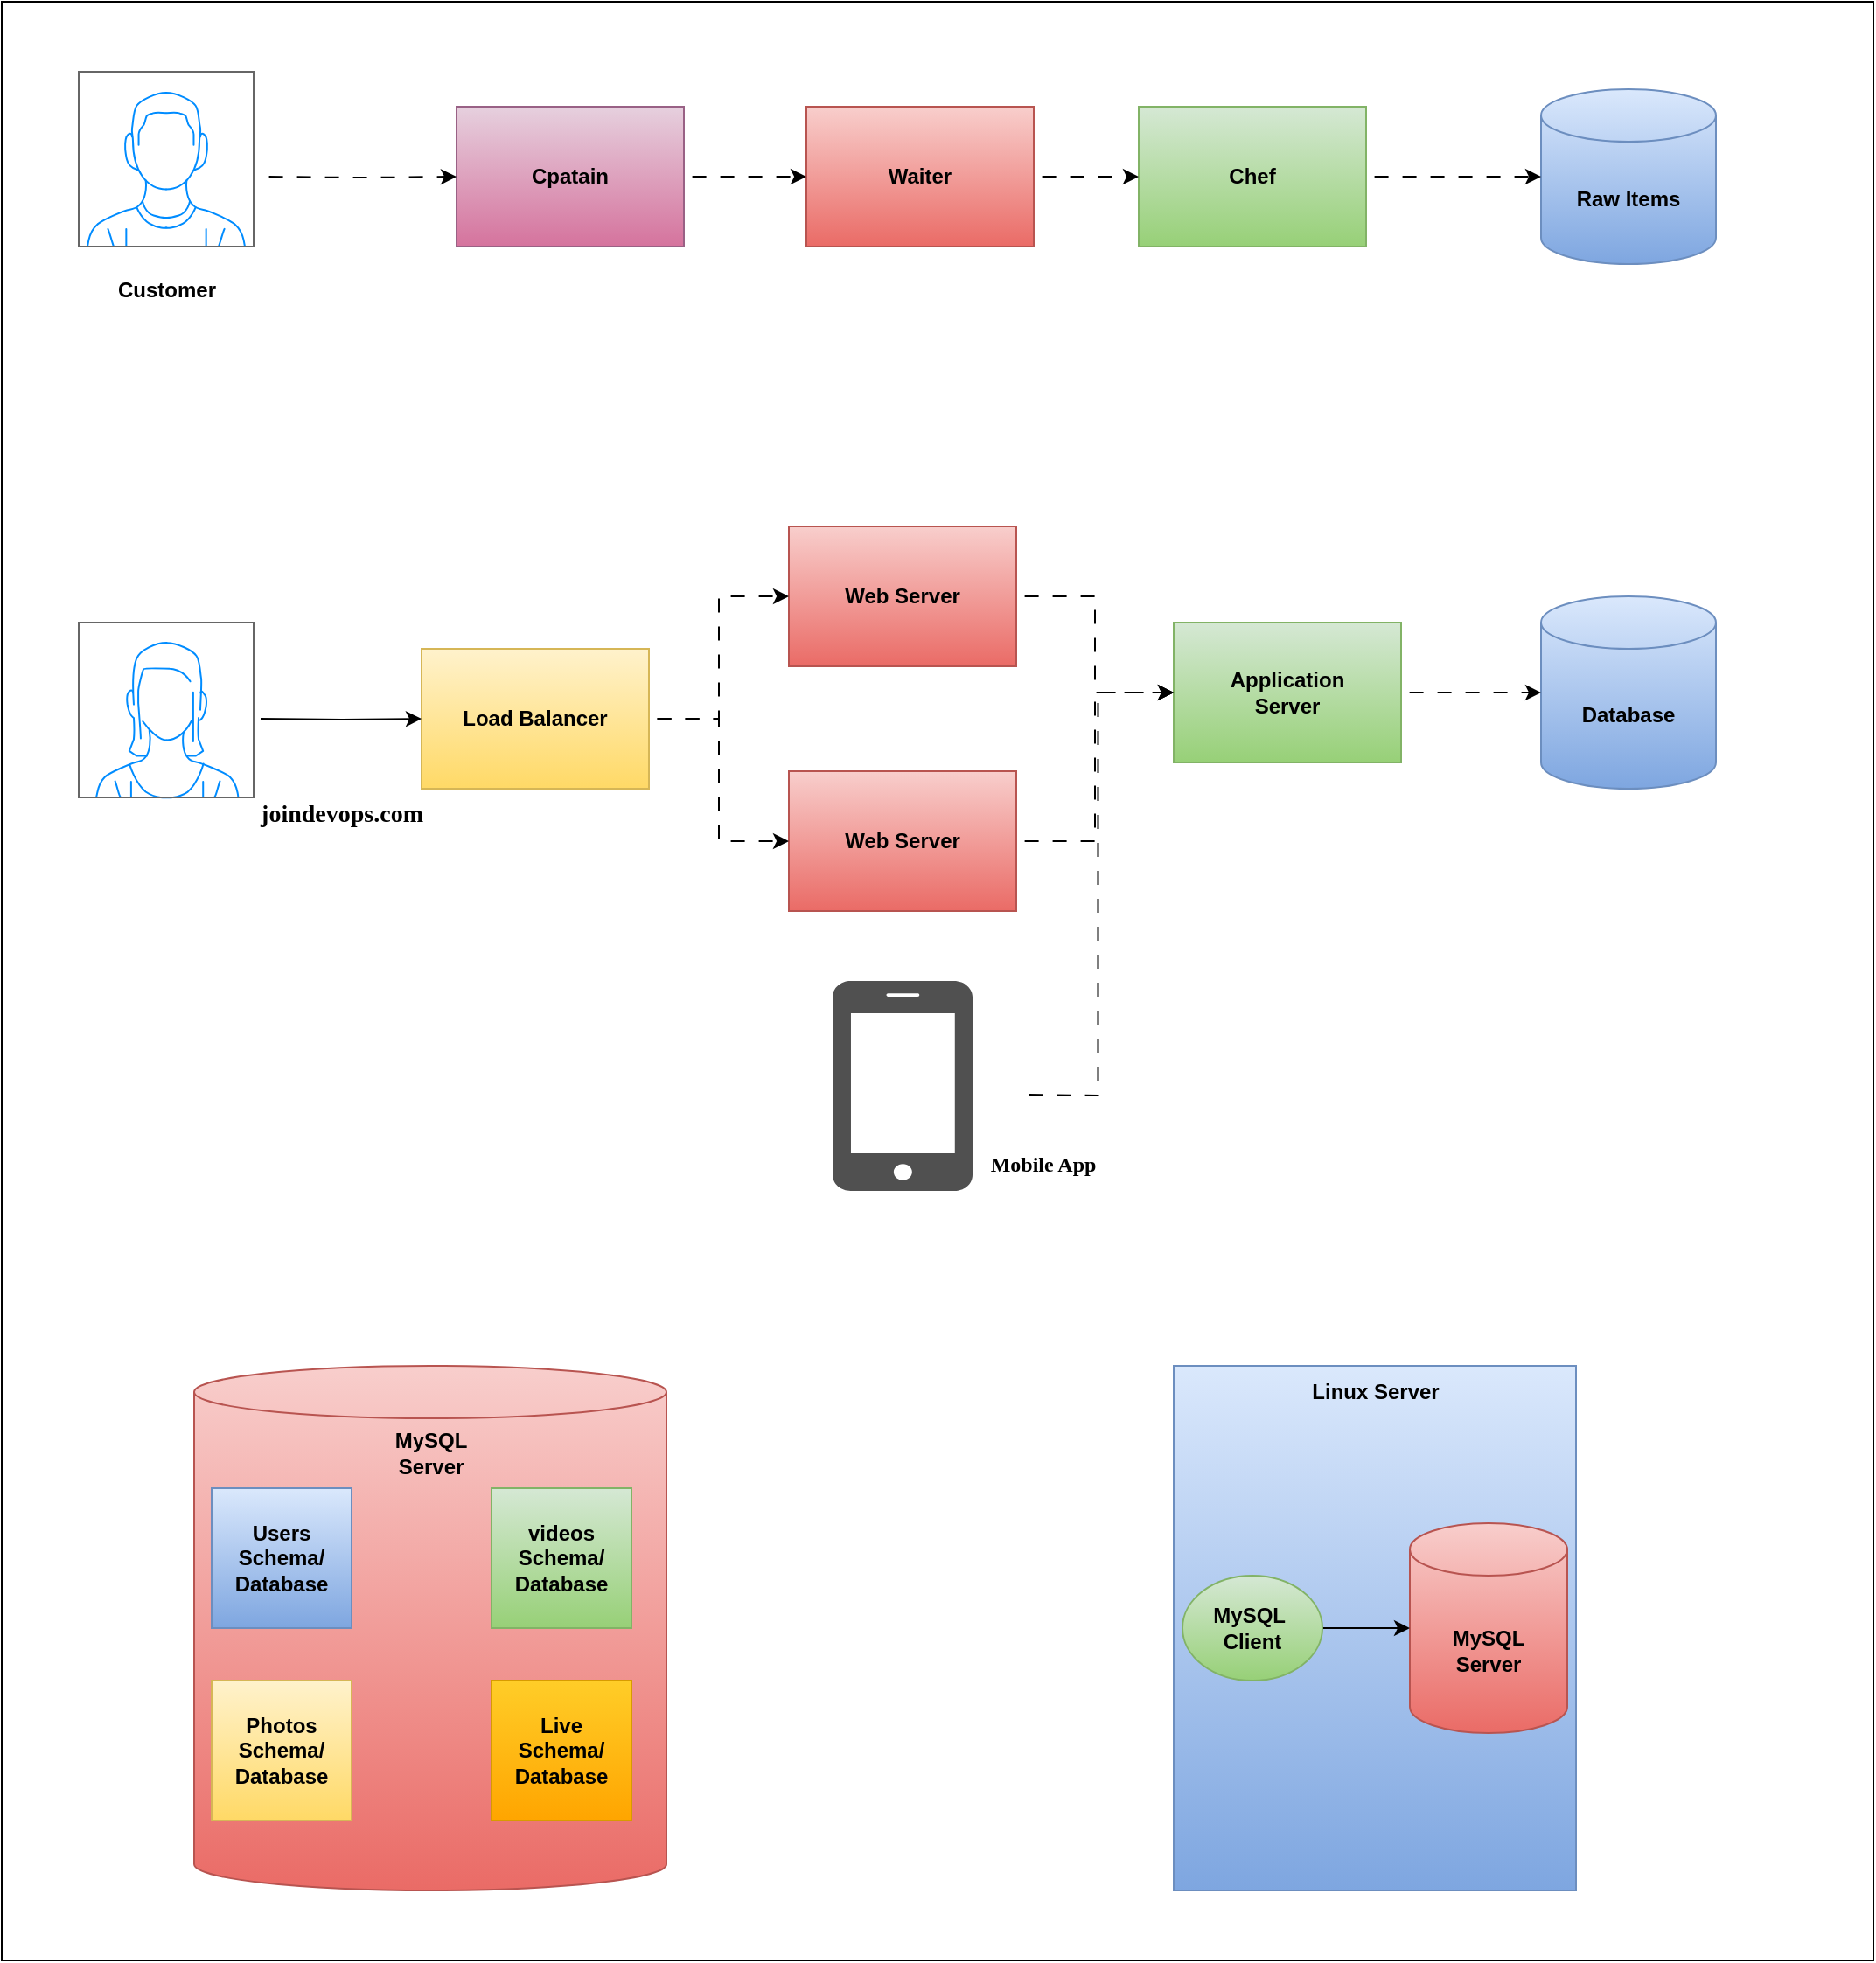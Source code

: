 <mxfile version="25.0.3">
  <diagram name="Page-1" id="fIuKq1hK2mqjscqmWO0u">
    <mxGraphModel dx="2109" dy="686" grid="1" gridSize="10" guides="1" tooltips="1" connect="1" arrows="1" fold="1" page="1" pageScale="1" pageWidth="850" pageHeight="1100" math="0" shadow="0">
      <root>
        <mxCell id="0" />
        <mxCell id="1" parent="0" />
        <mxCell id="-nP0ZrahyCruFPq4XVpQ-44" value="" style="rounded=0;whiteSpace=wrap;html=1;" vertex="1" parent="1">
          <mxGeometry x="-260" y="10" width="1070" height="1120" as="geometry" />
        </mxCell>
        <mxCell id="-nP0ZrahyCruFPq4XVpQ-1" value="&lt;b&gt;Raw Items&lt;/b&gt;" style="shape=cylinder3;whiteSpace=wrap;html=1;boundedLbl=1;backgroundOutline=1;size=15;fillColor=#dae8fc;gradientColor=#7ea6e0;strokeColor=#6c8ebf;" vertex="1" parent="1">
          <mxGeometry x="620" y="60" width="100" height="100" as="geometry" />
        </mxCell>
        <mxCell id="-nP0ZrahyCruFPq4XVpQ-2" style="edgeStyle=orthogonalEdgeStyle;rounded=0;orthogonalLoop=1;jettySize=auto;html=1;flowAnimation=1;" edge="1" parent="1" source="-nP0ZrahyCruFPq4XVpQ-3" target="-nP0ZrahyCruFPq4XVpQ-1">
          <mxGeometry relative="1" as="geometry" />
        </mxCell>
        <mxCell id="-nP0ZrahyCruFPq4XVpQ-3" value="&lt;b&gt;Chef&lt;/b&gt;" style="rounded=0;whiteSpace=wrap;html=1;fillColor=#d5e8d4;gradientColor=#97d077;strokeColor=#82b366;" vertex="1" parent="1">
          <mxGeometry x="390" y="70" width="130" height="80" as="geometry" />
        </mxCell>
        <mxCell id="-nP0ZrahyCruFPq4XVpQ-4" style="edgeStyle=orthogonalEdgeStyle;rounded=0;orthogonalLoop=1;jettySize=auto;html=1;entryX=0;entryY=0.5;entryDx=0;entryDy=0;flowAnimation=1;" edge="1" parent="1" source="-nP0ZrahyCruFPq4XVpQ-5" target="-nP0ZrahyCruFPq4XVpQ-3">
          <mxGeometry relative="1" as="geometry" />
        </mxCell>
        <mxCell id="-nP0ZrahyCruFPq4XVpQ-5" value="&lt;b&gt;Waiter&lt;/b&gt;" style="rounded=0;whiteSpace=wrap;html=1;fillColor=#f8cecc;gradientColor=#ea6b66;strokeColor=#b85450;" vertex="1" parent="1">
          <mxGeometry x="200" y="70" width="130" height="80" as="geometry" />
        </mxCell>
        <mxCell id="-nP0ZrahyCruFPq4XVpQ-6" style="edgeStyle=orthogonalEdgeStyle;rounded=0;orthogonalLoop=1;jettySize=auto;html=1;entryX=0;entryY=0.5;entryDx=0;entryDy=0;flowAnimation=1;" edge="1" parent="1" source="-nP0ZrahyCruFPq4XVpQ-7" target="-nP0ZrahyCruFPq4XVpQ-5">
          <mxGeometry relative="1" as="geometry" />
        </mxCell>
        <mxCell id="-nP0ZrahyCruFPq4XVpQ-7" value="&lt;b&gt;Cpatain&lt;/b&gt;" style="rounded=0;whiteSpace=wrap;html=1;fillColor=#e6d0de;gradientColor=#d5739d;strokeColor=#996185;" vertex="1" parent="1">
          <mxGeometry y="70" width="130" height="80" as="geometry" />
        </mxCell>
        <mxCell id="-nP0ZrahyCruFPq4XVpQ-9" style="edgeStyle=orthogonalEdgeStyle;rounded=0;orthogonalLoop=1;jettySize=auto;html=1;entryX=0;entryY=0.5;entryDx=0;entryDy=0;flowAnimation=1;" edge="1" parent="1" target="-nP0ZrahyCruFPq4XVpQ-7">
          <mxGeometry relative="1" as="geometry">
            <mxPoint x="-112" y="110" as="sourcePoint" />
          </mxGeometry>
        </mxCell>
        <mxCell id="-nP0ZrahyCruFPq4XVpQ-10" value="&lt;b&gt;Customer&lt;/b&gt;" style="text;html=1;align=center;verticalAlign=middle;resizable=0;points=[];autosize=1;strokeColor=none;fillColor=none;" vertex="1" parent="1">
          <mxGeometry x="-206" y="160" width="80" height="30" as="geometry" />
        </mxCell>
        <mxCell id="-nP0ZrahyCruFPq4XVpQ-11" value="&lt;b&gt;Database&lt;/b&gt;" style="shape=cylinder3;whiteSpace=wrap;html=1;boundedLbl=1;backgroundOutline=1;size=15;fillColor=#dae8fc;gradientColor=#7ea6e0;strokeColor=#6c8ebf;" vertex="1" parent="1">
          <mxGeometry x="620" y="350" width="100" height="110" as="geometry" />
        </mxCell>
        <mxCell id="-nP0ZrahyCruFPq4XVpQ-12" value="&lt;b&gt;Application&lt;br&gt;Server&lt;/b&gt;" style="rounded=0;whiteSpace=wrap;html=1;fillColor=#d5e8d4;gradientColor=#97d077;strokeColor=#82b366;" vertex="1" parent="1">
          <mxGeometry x="410" y="365" width="130" height="80" as="geometry" />
        </mxCell>
        <mxCell id="-nP0ZrahyCruFPq4XVpQ-13" style="edgeStyle=orthogonalEdgeStyle;rounded=0;orthogonalLoop=1;jettySize=auto;html=1;entryX=0;entryY=0.5;entryDx=0;entryDy=0;entryPerimeter=0;flowAnimation=1;" edge="1" parent="1" source="-nP0ZrahyCruFPq4XVpQ-12" target="-nP0ZrahyCruFPq4XVpQ-11">
          <mxGeometry relative="1" as="geometry" />
        </mxCell>
        <mxCell id="-nP0ZrahyCruFPq4XVpQ-19" style="edgeStyle=orthogonalEdgeStyle;rounded=0;orthogonalLoop=1;jettySize=auto;html=1;entryX=0;entryY=0.5;entryDx=0;entryDy=0;flowAnimation=1;" edge="1" parent="1" source="-nP0ZrahyCruFPq4XVpQ-18" target="-nP0ZrahyCruFPq4XVpQ-12">
          <mxGeometry relative="1" as="geometry" />
        </mxCell>
        <mxCell id="-nP0ZrahyCruFPq4XVpQ-18" value="&lt;b&gt;Web Server&lt;/b&gt;" style="rounded=0;whiteSpace=wrap;html=1;fillColor=#f8cecc;gradientColor=#ea6b66;strokeColor=#b85450;" vertex="1" parent="1">
          <mxGeometry x="190" y="310" width="130" height="80" as="geometry" />
        </mxCell>
        <mxCell id="-nP0ZrahyCruFPq4XVpQ-21" style="edgeStyle=orthogonalEdgeStyle;rounded=0;orthogonalLoop=1;jettySize=auto;html=1;entryX=0;entryY=0.5;entryDx=0;entryDy=0;flowAnimation=1;" edge="1" parent="1" source="-nP0ZrahyCruFPq4XVpQ-20" target="-nP0ZrahyCruFPq4XVpQ-12">
          <mxGeometry relative="1" as="geometry" />
        </mxCell>
        <mxCell id="-nP0ZrahyCruFPq4XVpQ-20" value="&lt;b&gt;Web Server&lt;/b&gt;" style="rounded=0;whiteSpace=wrap;html=1;fillColor=#f8cecc;gradientColor=#ea6b66;strokeColor=#b85450;" vertex="1" parent="1">
          <mxGeometry x="190" y="450" width="130" height="80" as="geometry" />
        </mxCell>
        <mxCell id="-nP0ZrahyCruFPq4XVpQ-23" style="edgeStyle=orthogonalEdgeStyle;rounded=0;orthogonalLoop=1;jettySize=auto;html=1;entryX=0;entryY=0.5;entryDx=0;entryDy=0;flowAnimation=1;" edge="1" parent="1" source="-nP0ZrahyCruFPq4XVpQ-22" target="-nP0ZrahyCruFPq4XVpQ-18">
          <mxGeometry relative="1" as="geometry" />
        </mxCell>
        <mxCell id="-nP0ZrahyCruFPq4XVpQ-24" style="edgeStyle=orthogonalEdgeStyle;rounded=0;orthogonalLoop=1;jettySize=auto;html=1;entryX=0;entryY=0.5;entryDx=0;entryDy=0;flowAnimation=1;" edge="1" parent="1" source="-nP0ZrahyCruFPq4XVpQ-22" target="-nP0ZrahyCruFPq4XVpQ-20">
          <mxGeometry relative="1" as="geometry" />
        </mxCell>
        <mxCell id="-nP0ZrahyCruFPq4XVpQ-22" value="&lt;b&gt;Load Balancer&lt;/b&gt;" style="rounded=0;whiteSpace=wrap;html=1;fillColor=#fff2cc;gradientColor=#ffd966;strokeColor=#d6b656;" vertex="1" parent="1">
          <mxGeometry x="-20" y="380" width="130" height="80" as="geometry" />
        </mxCell>
        <mxCell id="-nP0ZrahyCruFPq4XVpQ-26" style="edgeStyle=orthogonalEdgeStyle;rounded=0;orthogonalLoop=1;jettySize=auto;html=1;entryX=0;entryY=0.5;entryDx=0;entryDy=0;" edge="1" parent="1" target="-nP0ZrahyCruFPq4XVpQ-22">
          <mxGeometry relative="1" as="geometry">
            <mxPoint x="-112" y="420" as="sourcePoint" />
          </mxGeometry>
        </mxCell>
        <mxCell id="-nP0ZrahyCruFPq4XVpQ-27" value="&lt;b&gt;&lt;font style=&quot;font-size: 14px;&quot; face=&quot;Comic Sans MS&quot;&gt;joindevops.com&lt;/font&gt;&lt;/b&gt;" style="text;html=1;align=center;verticalAlign=middle;resizable=0;points=[];autosize=1;strokeColor=none;fillColor=none;" vertex="1" parent="1">
          <mxGeometry x="-126" y="460" width="120" height="30" as="geometry" />
        </mxCell>
        <mxCell id="-nP0ZrahyCruFPq4XVpQ-29" style="edgeStyle=orthogonalEdgeStyle;rounded=0;orthogonalLoop=1;jettySize=auto;html=1;entryX=0;entryY=0.5;entryDx=0;entryDy=0;flowAnimation=1;" edge="1" parent="1" target="-nP0ZrahyCruFPq4XVpQ-12">
          <mxGeometry relative="1" as="geometry">
            <mxPoint x="322.5" y="635" as="sourcePoint" />
          </mxGeometry>
        </mxCell>
        <mxCell id="-nP0ZrahyCruFPq4XVpQ-30" value="&lt;b&gt;&lt;font face=&quot;Comic Sans MS&quot;&gt;Mobile App&lt;/font&gt;&lt;/b&gt;" style="text;html=1;align=center;verticalAlign=middle;resizable=0;points=[];autosize=1;strokeColor=none;fillColor=none;" vertex="1" parent="1">
          <mxGeometry x="290" y="660" width="90" height="30" as="geometry" />
        </mxCell>
        <mxCell id="-nP0ZrahyCruFPq4XVpQ-37" value="" style="group" vertex="1" connectable="0" parent="1">
          <mxGeometry x="-150" y="790" width="270" height="300" as="geometry" />
        </mxCell>
        <mxCell id="-nP0ZrahyCruFPq4XVpQ-31" value="" style="shape=cylinder3;whiteSpace=wrap;html=1;boundedLbl=1;backgroundOutline=1;size=15;fillColor=#f8cecc;gradientColor=#ea6b66;strokeColor=#b85450;" vertex="1" parent="-nP0ZrahyCruFPq4XVpQ-37">
          <mxGeometry width="270" height="300" as="geometry" />
        </mxCell>
        <mxCell id="-nP0ZrahyCruFPq4XVpQ-32" value="&lt;b style=&quot;text-wrap-mode: wrap;&quot;&gt;MySQL&lt;/b&gt;&lt;div style=&quot;text-wrap-mode: wrap;&quot;&gt;&lt;b&gt;Server&lt;/b&gt;&lt;/div&gt;" style="text;html=1;align=center;verticalAlign=middle;resizable=0;points=[];autosize=1;strokeColor=none;fillColor=none;" vertex="1" parent="-nP0ZrahyCruFPq4XVpQ-37">
          <mxGeometry x="105" y="30" width="60" height="40" as="geometry" />
        </mxCell>
        <mxCell id="-nP0ZrahyCruFPq4XVpQ-33" value="&lt;div&gt;&lt;b&gt;Users&lt;/b&gt;&lt;/div&gt;&lt;b&gt;Schema/&lt;/b&gt;&lt;div&gt;&lt;b&gt;Database&lt;/b&gt;&lt;/div&gt;" style="whiteSpace=wrap;html=1;aspect=fixed;fillColor=#dae8fc;gradientColor=#7ea6e0;strokeColor=#6c8ebf;" vertex="1" parent="-nP0ZrahyCruFPq4XVpQ-37">
          <mxGeometry x="10" y="70" width="80" height="80" as="geometry" />
        </mxCell>
        <mxCell id="-nP0ZrahyCruFPq4XVpQ-34" value="&lt;div&gt;&lt;b&gt;videos&lt;/b&gt;&lt;/div&gt;&lt;b&gt;Schema/&lt;/b&gt;&lt;div&gt;&lt;b&gt;Database&lt;/b&gt;&lt;/div&gt;" style="whiteSpace=wrap;html=1;aspect=fixed;fillColor=#d5e8d4;gradientColor=#97d077;strokeColor=#82b366;" vertex="1" parent="-nP0ZrahyCruFPq4XVpQ-37">
          <mxGeometry x="170" y="70" width="80" height="80" as="geometry" />
        </mxCell>
        <mxCell id="-nP0ZrahyCruFPq4XVpQ-35" value="&lt;div&gt;&lt;b&gt;Photos&lt;/b&gt;&lt;/div&gt;&lt;b&gt;Schema/&lt;/b&gt;&lt;div&gt;&lt;b&gt;Database&lt;/b&gt;&lt;/div&gt;" style="whiteSpace=wrap;html=1;aspect=fixed;fillColor=#fff2cc;gradientColor=#ffd966;strokeColor=#d6b656;" vertex="1" parent="-nP0ZrahyCruFPq4XVpQ-37">
          <mxGeometry x="10" y="180" width="80" height="80" as="geometry" />
        </mxCell>
        <mxCell id="-nP0ZrahyCruFPq4XVpQ-36" value="&lt;div&gt;&lt;b&gt;Live&lt;/b&gt;&lt;/div&gt;&lt;b&gt;Schema/&lt;/b&gt;&lt;div&gt;&lt;b&gt;Database&lt;/b&gt;&lt;/div&gt;" style="whiteSpace=wrap;html=1;aspect=fixed;fillColor=#ffcd28;gradientColor=#ffa500;strokeColor=#d79b00;" vertex="1" parent="-nP0ZrahyCruFPq4XVpQ-37">
          <mxGeometry x="170" y="180" width="80" height="80" as="geometry" />
        </mxCell>
        <mxCell id="-nP0ZrahyCruFPq4XVpQ-38" value="" style="rounded=0;whiteSpace=wrap;html=1;fillColor=#dae8fc;gradientColor=#7ea6e0;strokeColor=#6c8ebf;" vertex="1" parent="1">
          <mxGeometry x="410" y="790" width="230" height="300" as="geometry" />
        </mxCell>
        <mxCell id="-nP0ZrahyCruFPq4XVpQ-39" value="&lt;b&gt;Linux Server&lt;/b&gt;" style="text;html=1;align=center;verticalAlign=middle;resizable=0;points=[];autosize=1;strokeColor=none;fillColor=none;" vertex="1" parent="1">
          <mxGeometry x="475" y="790" width="100" height="30" as="geometry" />
        </mxCell>
        <mxCell id="-nP0ZrahyCruFPq4XVpQ-40" value="&lt;b&gt;MySQL&lt;/b&gt;&lt;div&gt;&lt;b&gt;Server&lt;/b&gt;&lt;/div&gt;" style="shape=cylinder3;whiteSpace=wrap;html=1;boundedLbl=1;backgroundOutline=1;size=15;fillColor=#f8cecc;gradientColor=#ea6b66;strokeColor=#b85450;" vertex="1" parent="1">
          <mxGeometry x="545" y="880" width="90" height="120" as="geometry" />
        </mxCell>
        <mxCell id="-nP0ZrahyCruFPq4XVpQ-41" style="edgeStyle=orthogonalEdgeStyle;rounded=0;orthogonalLoop=1;jettySize=auto;html=1;" edge="1" parent="1" source="-nP0ZrahyCruFPq4XVpQ-42" target="-nP0ZrahyCruFPq4XVpQ-40">
          <mxGeometry relative="1" as="geometry" />
        </mxCell>
        <mxCell id="-nP0ZrahyCruFPq4XVpQ-42" value="&lt;b&gt;MySQL&amp;nbsp;&lt;br&gt;&lt;/b&gt;&lt;b style=&quot;background-color: initial;&quot;&gt;Client&lt;/b&gt;" style="ellipse;whiteSpace=wrap;html=1;fillColor=#d5e8d4;gradientColor=#97d077;strokeColor=#82b366;" vertex="1" parent="1">
          <mxGeometry x="415" y="910" width="80" height="60" as="geometry" />
        </mxCell>
        <mxCell id="-nP0ZrahyCruFPq4XVpQ-43" value="" style="sketch=0;pointerEvents=1;shadow=0;dashed=0;html=1;strokeColor=none;fillColor=#505050;labelPosition=center;verticalLabelPosition=bottom;verticalAlign=top;outlineConnect=0;align=center;shape=mxgraph.office.devices.cell_phone_iphone_proportional;" vertex="1" parent="1">
          <mxGeometry x="215" y="570" width="80" height="120" as="geometry" />
        </mxCell>
        <mxCell id="-nP0ZrahyCruFPq4XVpQ-45" value="" style="verticalLabelPosition=bottom;shadow=0;dashed=0;align=center;html=1;verticalAlign=top;strokeWidth=1;shape=mxgraph.mockup.containers.userMale;strokeColor=#666666;strokeColor2=#008cff;" vertex="1" parent="1">
          <mxGeometry x="-216" y="50" width="100" height="100" as="geometry" />
        </mxCell>
        <mxCell id="-nP0ZrahyCruFPq4XVpQ-46" value="" style="verticalLabelPosition=bottom;shadow=0;dashed=0;align=center;html=1;verticalAlign=top;strokeWidth=1;shape=mxgraph.mockup.containers.userFemale;strokeColor=#666666;strokeColor2=#008cff;" vertex="1" parent="1">
          <mxGeometry x="-216" y="365" width="100" height="100" as="geometry" />
        </mxCell>
      </root>
    </mxGraphModel>
  </diagram>
</mxfile>
